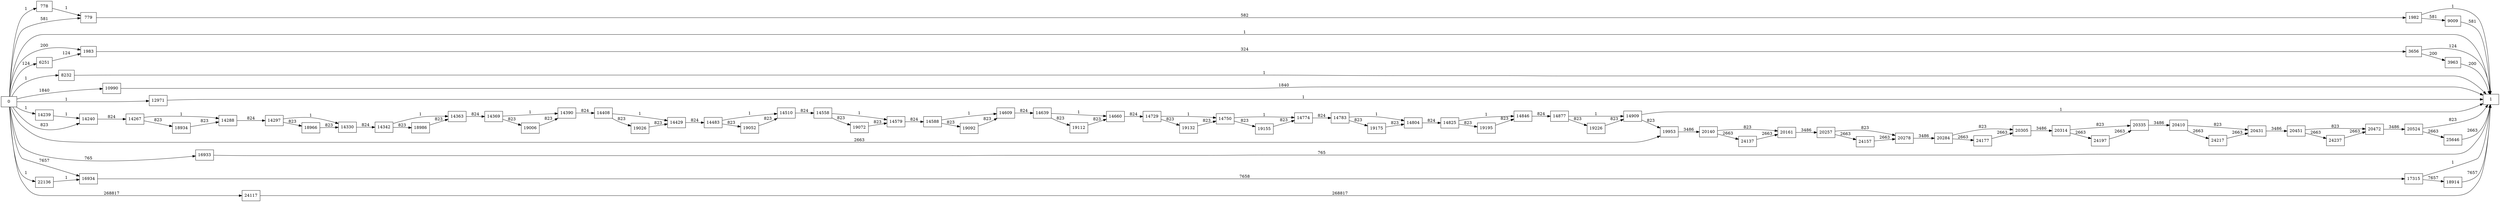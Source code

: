 digraph {
	graph [rankdir=LR]
	node [shape=rectangle]
	778 -> 779 [label=1]
	779 -> 1982 [label=582]
	1982 -> 1 [label=1]
	1982 -> 9009 [label=581]
	1983 -> 3656 [label=324]
	3656 -> 1 [label=124]
	3656 -> 3963 [label=200]
	3963 -> 1 [label=200]
	6251 -> 1983 [label=124]
	8232 -> 1 [label=1]
	9009 -> 1 [label=581]
	10990 -> 1 [label=1840]
	12971 -> 1 [label=1]
	14239 -> 14240 [label=1]
	14240 -> 14267 [label=824]
	14267 -> 14288 [label=1]
	14267 -> 18934 [label=823]
	14288 -> 14297 [label=824]
	14297 -> 14330 [label=1]
	14297 -> 18966 [label=823]
	14330 -> 14342 [label=824]
	14342 -> 14363 [label=1]
	14342 -> 18986 [label=823]
	14363 -> 14369 [label=824]
	14369 -> 14390 [label=1]
	14369 -> 19006 [label=823]
	14390 -> 14408 [label=824]
	14408 -> 14429 [label=1]
	14408 -> 19026 [label=823]
	14429 -> 14483 [label=824]
	14483 -> 14510 [label=1]
	14483 -> 19052 [label=823]
	14510 -> 14558 [label=824]
	14558 -> 14579 [label=1]
	14558 -> 19072 [label=823]
	14579 -> 14588 [label=824]
	14588 -> 14609 [label=1]
	14588 -> 19092 [label=823]
	14609 -> 14639 [label=824]
	14639 -> 14660 [label=1]
	14639 -> 19112 [label=823]
	14660 -> 14729 [label=824]
	14729 -> 14750 [label=1]
	14729 -> 19132 [label=823]
	14750 -> 14774 [label=1]
	14750 -> 19155 [label=823]
	14774 -> 14783 [label=824]
	14783 -> 14804 [label=1]
	14783 -> 19175 [label=823]
	14804 -> 14825 [label=824]
	14825 -> 14846 [label=1]
	14825 -> 19195 [label=823]
	14846 -> 14877 [label=824]
	14877 -> 14909 [label=1]
	14877 -> 19226 [label=823]
	14909 -> 1 [label=1]
	14909 -> 19953 [label=823]
	16933 -> 1 [label=765]
	16934 -> 17315 [label=7658]
	17315 -> 1 [label=1]
	17315 -> 18914 [label=7657]
	18914 -> 1 [label=7657]
	18934 -> 14288 [label=823]
	18966 -> 14330 [label=823]
	18986 -> 14363 [label=823]
	19006 -> 14390 [label=823]
	19026 -> 14429 [label=823]
	19052 -> 14510 [label=823]
	19072 -> 14579 [label=823]
	19092 -> 14609 [label=823]
	19112 -> 14660 [label=823]
	19132 -> 14750 [label=823]
	19155 -> 14774 [label=823]
	19175 -> 14804 [label=823]
	19195 -> 14846 [label=823]
	19226 -> 14909 [label=823]
	19953 -> 20140 [label=3486]
	20140 -> 20161 [label=823]
	20140 -> 24137 [label=2663]
	20161 -> 20257 [label=3486]
	20257 -> 20278 [label=823]
	20257 -> 24157 [label=2663]
	20278 -> 20284 [label=3486]
	20284 -> 20305 [label=823]
	20284 -> 24177 [label=2663]
	20305 -> 20314 [label=3486]
	20314 -> 20335 [label=823]
	20314 -> 24197 [label=2663]
	20335 -> 20410 [label=3486]
	20410 -> 20431 [label=823]
	20410 -> 24217 [label=2663]
	20431 -> 20451 [label=3486]
	20451 -> 20472 [label=823]
	20451 -> 24237 [label=2663]
	20472 -> 20524 [label=3486]
	20524 -> 1 [label=823]
	20524 -> 25646 [label=2663]
	22136 -> 16934 [label=1]
	24117 -> 1 [label=268817]
	24137 -> 20161 [label=2663]
	24157 -> 20278 [label=2663]
	24177 -> 20305 [label=2663]
	24197 -> 20335 [label=2663]
	24217 -> 20431 [label=2663]
	24237 -> 20472 [label=2663]
	25646 -> 1 [label=2663]
	0 -> 1983 [label=200]
	0 -> 779 [label=581]
	0 -> 16934 [label=7657]
	0 -> 14240 [label=823]
	0 -> 19953 [label=2663]
	0 -> 778 [label=1]
	0 -> 1 [label=1]
	0 -> 6251 [label=124]
	0 -> 8232 [label=1]
	0 -> 10990 [label=1840]
	0 -> 12971 [label=1]
	0 -> 14239 [label=1]
	0 -> 16933 [label=765]
	0 -> 22136 [label=1]
	0 -> 24117 [label=268817]
}
